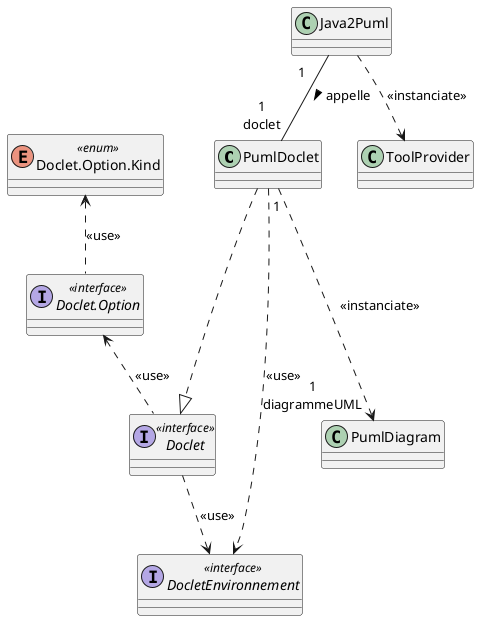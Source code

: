 @startuml
'https://plantuml.com/class-diagram

class PumlDoclet
class ToolProvider


class Java2Puml

class PumlDiagram

interface Doclet <<interface>>
interface "Doclet.Option" as docletOption <<interface>>
enum "Doclet.Option.Kind" as docletOptionKind <<enum>>

interface DocletEnvironnement <<interface>>

Java2Puml ..> ToolProvider : <<instanciate>>

PumlDoclet ..> DocletEnvironnement : <<use>>
Doclet ..> DocletEnvironnement : <<use>>
docletOption <.. Doclet : <<use>>
docletOptionKind <.. docletOption : <<use>>

PumlDoclet ...|> Doclet
Java2Puml " 1\t" -- "1\ndoclet" PumlDoclet : appelle >
PumlDoclet  " 1" ...> "1\ndiagrammeUML" PumlDiagram : <<instanciate>>



@enduml